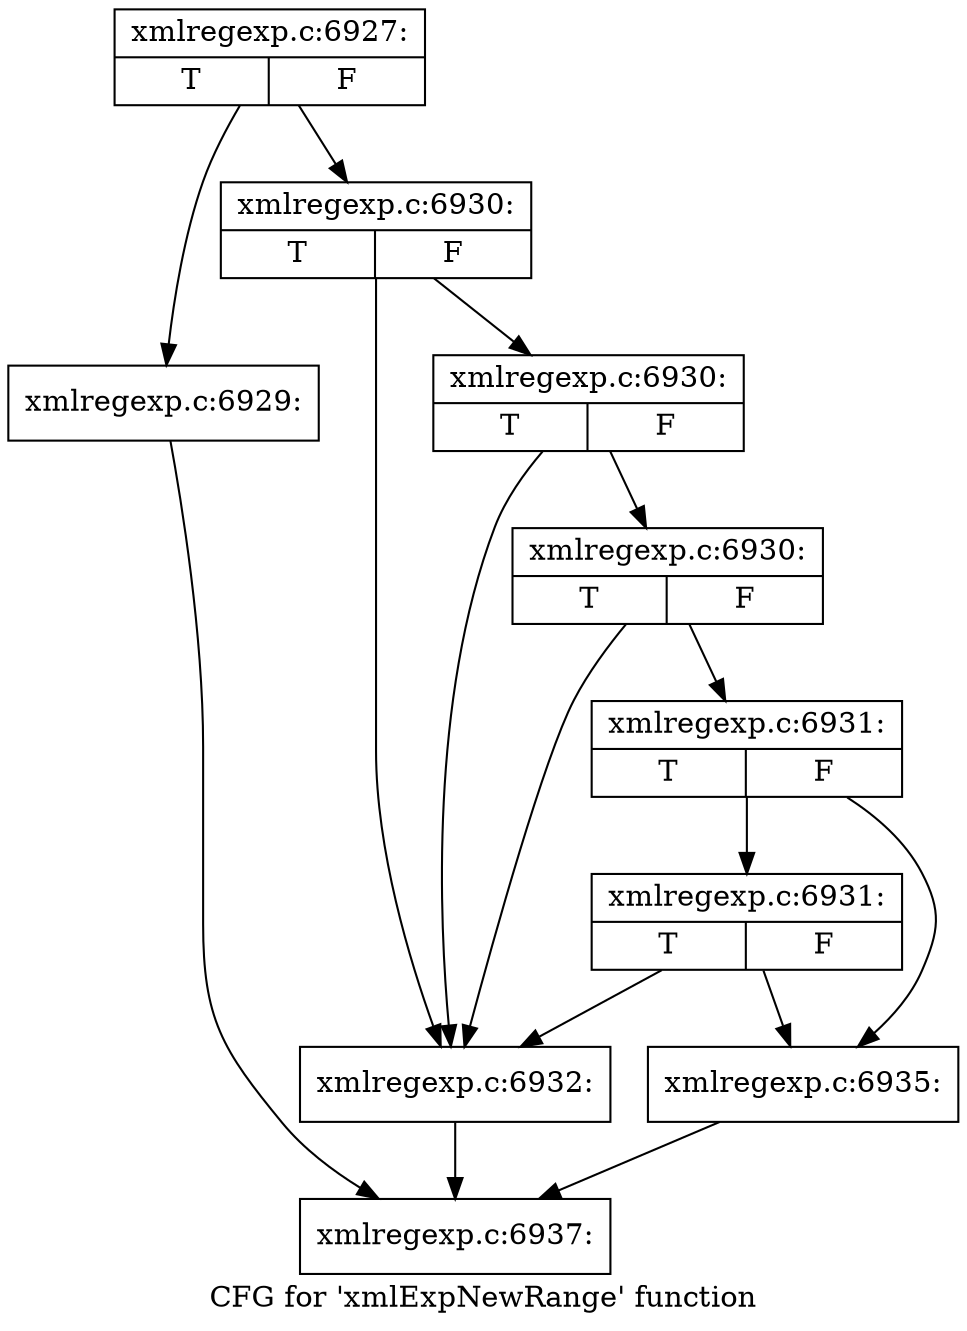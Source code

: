 digraph "CFG for 'xmlExpNewRange' function" {
	label="CFG for 'xmlExpNewRange' function";

	Node0x40c60f0 [shape=record,label="{xmlregexp.c:6927:|{<s0>T|<s1>F}}"];
	Node0x40c60f0 -> Node0x40f3cd0;
	Node0x40c60f0 -> Node0x40f3d20;
	Node0x40f3cd0 [shape=record,label="{xmlregexp.c:6929:}"];
	Node0x40f3cd0 -> Node0x40c6420;
	Node0x40f3d20 [shape=record,label="{xmlregexp.c:6930:|{<s0>T|<s1>F}}"];
	Node0x40f3d20 -> Node0x40f4180;
	Node0x40f3d20 -> Node0x40f4320;
	Node0x40f4320 [shape=record,label="{xmlregexp.c:6930:|{<s0>T|<s1>F}}"];
	Node0x40f4320 -> Node0x40f4180;
	Node0x40f4320 -> Node0x40f42a0;
	Node0x40f42a0 [shape=record,label="{xmlregexp.c:6930:|{<s0>T|<s1>F}}"];
	Node0x40f42a0 -> Node0x40f4180;
	Node0x40f42a0 -> Node0x40f4220;
	Node0x40f4220 [shape=record,label="{xmlregexp.c:6931:|{<s0>T|<s1>F}}"];
	Node0x40f4220 -> Node0x40f4a30;
	Node0x40f4220 -> Node0x40f41d0;
	Node0x40f4a30 [shape=record,label="{xmlregexp.c:6931:|{<s0>T|<s1>F}}"];
	Node0x40f4a30 -> Node0x40f4180;
	Node0x40f4a30 -> Node0x40f41d0;
	Node0x40f4180 [shape=record,label="{xmlregexp.c:6932:}"];
	Node0x40f4180 -> Node0x40c6420;
	Node0x40f41d0 [shape=record,label="{xmlregexp.c:6935:}"];
	Node0x40f41d0 -> Node0x40c6420;
	Node0x40c6420 [shape=record,label="{xmlregexp.c:6937:}"];
}
